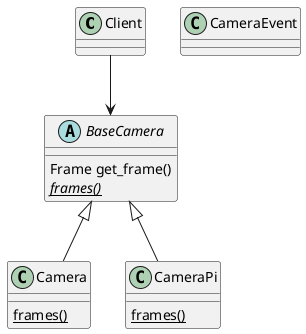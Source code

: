 @startuml classdiag

class Client {


}

class CameraEvent {
  
}

abstract class BaseCamera {
  Frame get_frame()
  {abstract} {static} frames()
}

class Camera {

  {static} frames()

}

class CameraPi {

  {static} frames()
}

BaseCamera <|-- Camera
BaseCamera <|-- CameraPi
Client --> BaseCamera

@enduml